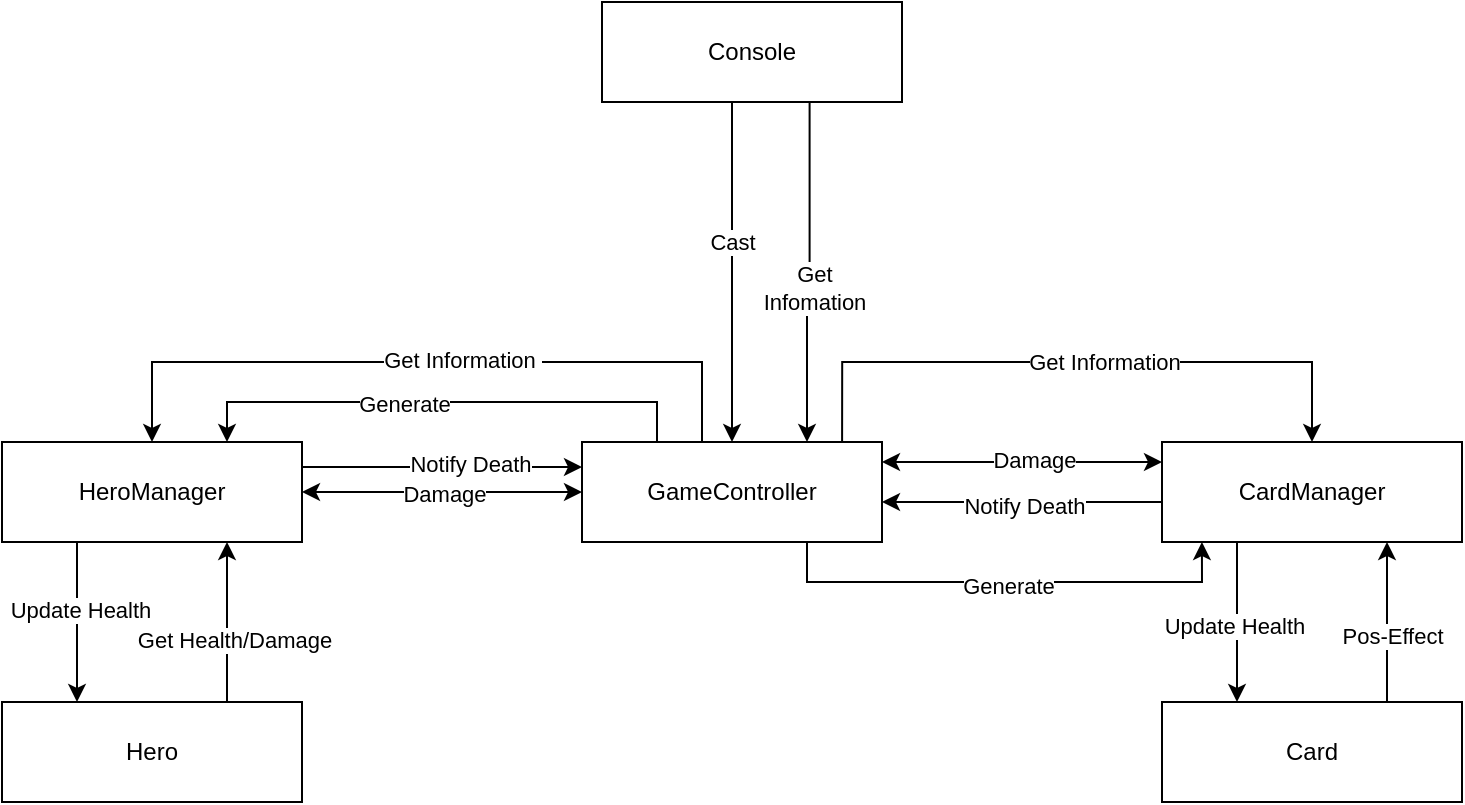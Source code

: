 <mxfile version="21.7.5" type="device" pages="5">
  <diagram name="Component Diagram" id="ywu62AC26IGwu2iTXNiO">
    <mxGraphModel dx="875" dy="492" grid="1" gridSize="10" guides="1" tooltips="1" connect="1" arrows="1" fold="1" page="1" pageScale="1" pageWidth="850" pageHeight="1100" math="0" shadow="0">
      <root>
        <mxCell id="0" />
        <mxCell id="1" parent="0" />
        <mxCell id="VR4Ue93Jd8P-YJn3SoLv-21" style="edgeStyle=orthogonalEdgeStyle;rounded=0;orthogonalLoop=1;jettySize=auto;html=1;exitX=0;exitY=0.5;exitDx=0;exitDy=0;entryX=1;entryY=0.5;entryDx=0;entryDy=0;startArrow=classic;startFill=1;" parent="1" source="VR4Ue93Jd8P-YJn3SoLv-1" target="VR4Ue93Jd8P-YJn3SoLv-19" edge="1">
          <mxGeometry relative="1" as="geometry" />
        </mxCell>
        <mxCell id="VR4Ue93Jd8P-YJn3SoLv-24" value="Damage" style="edgeLabel;html=1;align=center;verticalAlign=middle;resizable=0;points=[];" parent="VR4Ue93Jd8P-YJn3SoLv-21" vertex="1" connectable="0">
          <mxGeometry x="-0.014" y="1" relative="1" as="geometry">
            <mxPoint as="offset" />
          </mxGeometry>
        </mxCell>
        <mxCell id="VR4Ue93Jd8P-YJn3SoLv-44" style="edgeStyle=orthogonalEdgeStyle;rounded=0;orthogonalLoop=1;jettySize=auto;html=1;exitX=0.75;exitY=1;exitDx=0;exitDy=0;entryX=0.133;entryY=1;entryDx=0;entryDy=0;entryPerimeter=0;" parent="1" source="VR4Ue93Jd8P-YJn3SoLv-1" target="VR4Ue93Jd8P-YJn3SoLv-14" edge="1">
          <mxGeometry relative="1" as="geometry" />
        </mxCell>
        <mxCell id="VR4Ue93Jd8P-YJn3SoLv-45" value="Generate" style="edgeLabel;html=1;align=center;verticalAlign=middle;resizable=0;points=[];" parent="VR4Ue93Jd8P-YJn3SoLv-44" vertex="1" connectable="0">
          <mxGeometry x="0.004" y="-1" relative="1" as="geometry">
            <mxPoint x="1" y="1" as="offset" />
          </mxGeometry>
        </mxCell>
        <mxCell id="VR4Ue93Jd8P-YJn3SoLv-52" style="edgeStyle=orthogonalEdgeStyle;rounded=0;orthogonalLoop=1;jettySize=auto;html=1;exitX=0.75;exitY=0;exitDx=0;exitDy=0;entryX=0.692;entryY=0.974;entryDx=0;entryDy=0;entryPerimeter=0;startArrow=classic;startFill=1;endArrow=none;endFill=0;" parent="1" source="VR4Ue93Jd8P-YJn3SoLv-1" target="VR4Ue93Jd8P-YJn3SoLv-9" edge="1">
          <mxGeometry relative="1" as="geometry">
            <Array as="points">
              <mxPoint x="453" y="205" />
              <mxPoint x="454" y="205" />
            </Array>
          </mxGeometry>
        </mxCell>
        <mxCell id="VR4Ue93Jd8P-YJn3SoLv-53" value="Get &lt;br&gt;Infomation" style="edgeLabel;html=1;align=center;verticalAlign=middle;resizable=0;points=[];" parent="VR4Ue93Jd8P-YJn3SoLv-52" vertex="1" connectable="0">
          <mxGeometry x="-0.097" y="-2" relative="1" as="geometry">
            <mxPoint x="1" y="1" as="offset" />
          </mxGeometry>
        </mxCell>
        <object label="GameController" GameController="" id="VR4Ue93Jd8P-YJn3SoLv-1">
          <mxCell style="rounded=0;whiteSpace=wrap;html=1;" parent="1" vertex="1">
            <mxGeometry x="340" y="290" width="150" height="50" as="geometry" />
          </mxCell>
        </object>
        <mxCell id="VR4Ue93Jd8P-YJn3SoLv-27" style="edgeStyle=orthogonalEdgeStyle;rounded=0;orthogonalLoop=1;jettySize=auto;html=1;exitX=0.75;exitY=0;exitDx=0;exitDy=0;entryX=0.75;entryY=1;entryDx=0;entryDy=0;" parent="1" source="VR4Ue93Jd8P-YJn3SoLv-5" target="VR4Ue93Jd8P-YJn3SoLv-19" edge="1">
          <mxGeometry relative="1" as="geometry">
            <Array as="points">
              <mxPoint x="163" y="390" />
              <mxPoint x="163" y="390" />
            </Array>
          </mxGeometry>
        </mxCell>
        <mxCell id="VR4Ue93Jd8P-YJn3SoLv-29" value="Get Health/Damage" style="edgeLabel;html=1;align=center;verticalAlign=middle;resizable=0;points=[];" parent="VR4Ue93Jd8P-YJn3SoLv-27" vertex="1" connectable="0">
          <mxGeometry x="-0.188" y="-2" relative="1" as="geometry">
            <mxPoint x="1" y="1" as="offset" />
          </mxGeometry>
        </mxCell>
        <mxCell id="VR4Ue93Jd8P-YJn3SoLv-5" value="Hero" style="rounded=0;whiteSpace=wrap;html=1;" parent="1" vertex="1">
          <mxGeometry x="50" y="420" width="150" height="50" as="geometry" />
        </mxCell>
        <mxCell id="VR4Ue93Jd8P-YJn3SoLv-7" value="Card" style="rounded=0;whiteSpace=wrap;html=1;" parent="1" vertex="1">
          <mxGeometry x="630" y="420" width="150" height="50" as="geometry" />
        </mxCell>
        <mxCell id="VR4Ue93Jd8P-YJn3SoLv-36" style="edgeStyle=orthogonalEdgeStyle;rounded=0;orthogonalLoop=1;jettySize=auto;html=1;exitX=0.233;exitY=1;exitDx=0;exitDy=0;exitPerimeter=0;entryX=0.5;entryY=0;entryDx=0;entryDy=0;entryPerimeter=0;" parent="1" source="VR4Ue93Jd8P-YJn3SoLv-9" target="VR4Ue93Jd8P-YJn3SoLv-1" edge="1">
          <mxGeometry relative="1" as="geometry">
            <mxPoint x="540" y="80" as="sourcePoint" />
            <mxPoint x="420" y="270" as="targetPoint" />
            <Array as="points">
              <mxPoint x="415" y="120" />
            </Array>
          </mxGeometry>
        </mxCell>
        <mxCell id="VR4Ue93Jd8P-YJn3SoLv-37" value="Cast" style="edgeLabel;html=1;align=center;verticalAlign=middle;resizable=0;points=[];" parent="VR4Ue93Jd8P-YJn3SoLv-36" vertex="1" connectable="0">
          <mxGeometry x="-0.1" y="1" relative="1" as="geometry">
            <mxPoint x="-1" y="10" as="offset" />
          </mxGeometry>
        </mxCell>
        <mxCell id="VR4Ue93Jd8P-YJn3SoLv-9" value="Console" style="rounded=0;whiteSpace=wrap;html=1;" parent="1" vertex="1">
          <mxGeometry x="350" y="70" width="150" height="50" as="geometry" />
        </mxCell>
        <mxCell id="VR4Ue93Jd8P-YJn3SoLv-41" style="edgeStyle=orthogonalEdgeStyle;rounded=0;orthogonalLoop=1;jettySize=auto;html=1;exitX=0.5;exitY=0;exitDx=0;exitDy=0;entryX=0.867;entryY=0;entryDx=0;entryDy=0;entryPerimeter=0;endArrow=none;endFill=0;startArrow=classic;startFill=1;" parent="1" source="VR4Ue93Jd8P-YJn3SoLv-14" target="VR4Ue93Jd8P-YJn3SoLv-1" edge="1">
          <mxGeometry relative="1" as="geometry">
            <mxPoint x="540" y="100" as="targetPoint" />
            <Array as="points">
              <mxPoint x="705" y="250" />
              <mxPoint x="470" y="250" />
            </Array>
          </mxGeometry>
        </mxCell>
        <mxCell id="VR4Ue93Jd8P-YJn3SoLv-42" value="Get Information" style="edgeLabel;html=1;align=center;verticalAlign=middle;resizable=0;points=[];" parent="VR4Ue93Jd8P-YJn3SoLv-41" vertex="1" connectable="0">
          <mxGeometry x="0.064" y="-1" relative="1" as="geometry">
            <mxPoint x="23" y="1" as="offset" />
          </mxGeometry>
        </mxCell>
        <mxCell id="VR4Ue93Jd8P-YJn3SoLv-54" style="edgeStyle=orthogonalEdgeStyle;rounded=0;orthogonalLoop=1;jettySize=auto;html=1;exitX=0.75;exitY=1;exitDx=0;exitDy=0;entryX=0.75;entryY=0;entryDx=0;entryDy=0;startArrow=classic;startFill=1;endArrow=none;endFill=0;" parent="1" source="VR4Ue93Jd8P-YJn3SoLv-14" target="VR4Ue93Jd8P-YJn3SoLv-7" edge="1">
          <mxGeometry relative="1" as="geometry" />
        </mxCell>
        <mxCell id="VR4Ue93Jd8P-YJn3SoLv-55" value="Pos-Effect" style="edgeLabel;html=1;align=center;verticalAlign=middle;resizable=0;points=[];" parent="VR4Ue93Jd8P-YJn3SoLv-54" vertex="1" connectable="0">
          <mxGeometry x="0.175" y="2" relative="1" as="geometry">
            <mxPoint as="offset" />
          </mxGeometry>
        </mxCell>
        <mxCell id="27TxJhjZ-1Q7y5DtXlA8-1" style="edgeStyle=orthogonalEdgeStyle;rounded=0;orthogonalLoop=1;jettySize=auto;html=1;exitX=0.25;exitY=1;exitDx=0;exitDy=0;entryX=0.25;entryY=0;entryDx=0;entryDy=0;" parent="1" source="VR4Ue93Jd8P-YJn3SoLv-14" target="VR4Ue93Jd8P-YJn3SoLv-7" edge="1">
          <mxGeometry relative="1" as="geometry">
            <Array as="points">
              <mxPoint x="668" y="390" />
              <mxPoint x="668" y="390" />
            </Array>
          </mxGeometry>
        </mxCell>
        <mxCell id="27TxJhjZ-1Q7y5DtXlA8-2" value="Update Health" style="edgeLabel;html=1;align=center;verticalAlign=middle;resizable=0;points=[];" parent="27TxJhjZ-1Q7y5DtXlA8-1" vertex="1" connectable="0">
          <mxGeometry x="0.045" y="-2" relative="1" as="geometry">
            <mxPoint as="offset" />
          </mxGeometry>
        </mxCell>
        <object label="CardManager" GameController="" id="VR4Ue93Jd8P-YJn3SoLv-14">
          <mxCell style="rounded=0;whiteSpace=wrap;html=1;" parent="1" vertex="1">
            <mxGeometry x="630" y="290" width="150" height="50" as="geometry" />
          </mxCell>
        </object>
        <mxCell id="VR4Ue93Jd8P-YJn3SoLv-26" style="edgeStyle=orthogonalEdgeStyle;rounded=0;orthogonalLoop=1;jettySize=auto;html=1;exitX=0.25;exitY=1;exitDx=0;exitDy=0;entryX=0.25;entryY=0;entryDx=0;entryDy=0;" parent="1" source="VR4Ue93Jd8P-YJn3SoLv-19" target="VR4Ue93Jd8P-YJn3SoLv-5" edge="1">
          <mxGeometry relative="1" as="geometry" />
        </mxCell>
        <mxCell id="VR4Ue93Jd8P-YJn3SoLv-28" value="Update Health" style="edgeLabel;html=1;align=center;verticalAlign=middle;resizable=0;points=[];" parent="VR4Ue93Jd8P-YJn3SoLv-26" vertex="1" connectable="0">
          <mxGeometry x="-0.163" y="1" relative="1" as="geometry">
            <mxPoint as="offset" />
          </mxGeometry>
        </mxCell>
        <mxCell id="VR4Ue93Jd8P-YJn3SoLv-31" style="edgeStyle=orthogonalEdgeStyle;rounded=0;orthogonalLoop=1;jettySize=auto;html=1;exitX=1;exitY=0.25;exitDx=0;exitDy=0;entryX=0;entryY=0.25;entryDx=0;entryDy=0;" parent="1" source="VR4Ue93Jd8P-YJn3SoLv-19" target="VR4Ue93Jd8P-YJn3SoLv-1" edge="1">
          <mxGeometry relative="1" as="geometry" />
        </mxCell>
        <mxCell id="VR4Ue93Jd8P-YJn3SoLv-32" value="Notify Death" style="edgeLabel;html=1;align=center;verticalAlign=middle;resizable=0;points=[];" parent="VR4Ue93Jd8P-YJn3SoLv-31" vertex="1" connectable="0">
          <mxGeometry x="0.2" y="2" relative="1" as="geometry">
            <mxPoint as="offset" />
          </mxGeometry>
        </mxCell>
        <mxCell id="VR4Ue93Jd8P-YJn3SoLv-56" style="edgeStyle=orthogonalEdgeStyle;rounded=0;orthogonalLoop=1;jettySize=auto;html=1;exitX=0.75;exitY=0;exitDx=0;exitDy=0;entryX=0.25;entryY=0;entryDx=0;entryDy=0;startArrow=classic;startFill=1;endArrow=none;endFill=0;" parent="1" source="VR4Ue93Jd8P-YJn3SoLv-19" target="VR4Ue93Jd8P-YJn3SoLv-1" edge="1">
          <mxGeometry relative="1" as="geometry">
            <Array as="points">
              <mxPoint x="163" y="270" />
              <mxPoint x="378" y="270" />
            </Array>
          </mxGeometry>
        </mxCell>
        <mxCell id="VR4Ue93Jd8P-YJn3SoLv-57" value="Generate" style="edgeLabel;html=1;align=center;verticalAlign=middle;resizable=0;points=[];" parent="VR4Ue93Jd8P-YJn3SoLv-56" vertex="1" connectable="0">
          <mxGeometry x="-0.294" y="-1" relative="1" as="geometry">
            <mxPoint x="18" as="offset" />
          </mxGeometry>
        </mxCell>
        <mxCell id="mES5hgfGjpzAPOOnf3eO-7" style="edgeStyle=orthogonalEdgeStyle;rounded=0;orthogonalLoop=1;jettySize=auto;html=1;exitX=0.5;exitY=0;exitDx=0;exitDy=0;entryX=0.4;entryY=0;entryDx=0;entryDy=0;entryPerimeter=0;endArrow=none;endFill=0;startArrow=classic;startFill=1;" parent="1" source="VR4Ue93Jd8P-YJn3SoLv-19" target="VR4Ue93Jd8P-YJn3SoLv-1" edge="1">
          <mxGeometry relative="1" as="geometry">
            <Array as="points">
              <mxPoint x="125" y="250" />
              <mxPoint x="400" y="250" />
            </Array>
          </mxGeometry>
        </mxCell>
        <mxCell id="mES5hgfGjpzAPOOnf3eO-8" value="Get Information&amp;nbsp;" style="edgeLabel;html=1;align=center;verticalAlign=middle;resizable=0;points=[];" parent="mES5hgfGjpzAPOOnf3eO-7" vertex="1" connectable="0">
          <mxGeometry x="0.099" y="1" relative="1" as="geometry">
            <mxPoint as="offset" />
          </mxGeometry>
        </mxCell>
        <object label="HeroManager" GameController="" id="VR4Ue93Jd8P-YJn3SoLv-19">
          <mxCell style="rounded=0;whiteSpace=wrap;html=1;" parent="1" vertex="1">
            <mxGeometry x="50" y="290" width="150" height="50" as="geometry" />
          </mxCell>
        </object>
        <mxCell id="VR4Ue93Jd8P-YJn3SoLv-58" value="" style="endArrow=classic;startArrow=classic;html=1;rounded=0;entryX=0;entryY=0.2;entryDx=0;entryDy=0;entryPerimeter=0;exitX=1;exitY=0.2;exitDx=0;exitDy=0;exitPerimeter=0;" parent="1" source="VR4Ue93Jd8P-YJn3SoLv-1" target="VR4Ue93Jd8P-YJn3SoLv-14" edge="1">
          <mxGeometry width="50" height="50" relative="1" as="geometry">
            <mxPoint x="490" y="300" as="sourcePoint" />
            <mxPoint x="640" y="300" as="targetPoint" />
          </mxGeometry>
        </mxCell>
        <mxCell id="VR4Ue93Jd8P-YJn3SoLv-59" value="Damage" style="edgeLabel;html=1;align=center;verticalAlign=middle;resizable=0;points=[];" parent="VR4Ue93Jd8P-YJn3SoLv-58" vertex="1" connectable="0">
          <mxGeometry x="0.079" y="1" relative="1" as="geometry">
            <mxPoint as="offset" />
          </mxGeometry>
        </mxCell>
        <mxCell id="mES5hgfGjpzAPOOnf3eO-3" value="" style="endArrow=none;html=1;rounded=0;entryX=0;entryY=0.6;entryDx=0;entryDy=0;entryPerimeter=0;exitX=1;exitY=0.6;exitDx=0;exitDy=0;exitPerimeter=0;startArrow=classic;startFill=1;endFill=0;" parent="1" source="VR4Ue93Jd8P-YJn3SoLv-1" target="VR4Ue93Jd8P-YJn3SoLv-14" edge="1">
          <mxGeometry width="50" height="50" relative="1" as="geometry">
            <mxPoint x="400" y="360" as="sourcePoint" />
            <mxPoint x="450" y="310" as="targetPoint" />
          </mxGeometry>
        </mxCell>
        <mxCell id="mES5hgfGjpzAPOOnf3eO-5" value="Notify Death" style="edgeLabel;html=1;align=center;verticalAlign=middle;resizable=0;points=[];" parent="mES5hgfGjpzAPOOnf3eO-3" vertex="1" connectable="0">
          <mxGeometry x="0.233" y="-2" relative="1" as="geometry">
            <mxPoint x="-16" as="offset" />
          </mxGeometry>
        </mxCell>
      </root>
    </mxGraphModel>
  </diagram>
  <diagram id="04hietHzy8YJG2-ziUjK" name="Activity Diagram">
    <mxGraphModel dx="1050" dy="590" grid="1" gridSize="10" guides="1" tooltips="1" connect="1" arrows="1" fold="1" page="1" pageScale="1" pageWidth="850" pageHeight="1100" math="0" shadow="0">
      <root>
        <mxCell id="0" />
        <mxCell id="1" parent="0" />
        <mxCell id="3nUWB5uSjN7sm3lzRdu4-3" value="" style="edgeStyle=orthogonalEdgeStyle;rounded=0;orthogonalLoop=1;jettySize=auto;html=1;" parent="1" source="3nUWB5uSjN7sm3lzRdu4-1" target="3nUWB5uSjN7sm3lzRdu4-2" edge="1">
          <mxGeometry relative="1" as="geometry" />
        </mxCell>
        <mxCell id="3nUWB5uSjN7sm3lzRdu4-1" value="Start" style="ellipse;whiteSpace=wrap;html=1;" parent="1" vertex="1">
          <mxGeometry x="365" y="50" width="120" height="80" as="geometry" />
        </mxCell>
        <mxCell id="3nUWB5uSjN7sm3lzRdu4-5" value="" style="edgeStyle=orthogonalEdgeStyle;rounded=0;orthogonalLoop=1;jettySize=auto;html=1;" parent="1" source="3nUWB5uSjN7sm3lzRdu4-2" target="3nUWB5uSjN7sm3lzRdu4-4" edge="1">
          <mxGeometry relative="1" as="geometry" />
        </mxCell>
        <mxCell id="3nUWB5uSjN7sm3lzRdu4-2" value="Generate Hero/Cards" style="rounded=0;whiteSpace=wrap;html=1;" parent="1" vertex="1">
          <mxGeometry x="365" y="180" width="120" height="60" as="geometry" />
        </mxCell>
        <mxCell id="3nUWB5uSjN7sm3lzRdu4-7" value="" style="edgeStyle=orthogonalEdgeStyle;rounded=0;orthogonalLoop=1;jettySize=auto;html=1;entryX=0.5;entryY=0;entryDx=0;entryDy=0;entryPerimeter=0;" parent="1" source="3nUWB5uSjN7sm3lzRdu4-4" target="3nUWB5uSjN7sm3lzRdu4-10" edge="1">
          <mxGeometry relative="1" as="geometry">
            <mxPoint x="425" y="410" as="targetPoint" />
          </mxGeometry>
        </mxCell>
        <mxCell id="3nUWB5uSjN7sm3lzRdu4-4" value="Player action" style="rounded=0;whiteSpace=wrap;html=1;" parent="1" vertex="1">
          <mxGeometry x="365" y="290" width="120" height="60" as="geometry" />
        </mxCell>
        <mxCell id="3nUWB5uSjN7sm3lzRdu4-12" value="" style="edgeStyle=orthogonalEdgeStyle;rounded=0;orthogonalLoop=1;jettySize=auto;html=1;" parent="1" source="3nUWB5uSjN7sm3lzRdu4-10" target="3nUWB5uSjN7sm3lzRdu4-11" edge="1">
          <mxGeometry relative="1" as="geometry" />
        </mxCell>
        <mxCell id="3nUWB5uSjN7sm3lzRdu4-10" value="Handling action" style="rounded=0;whiteSpace=wrap;html=1;" parent="1" vertex="1">
          <mxGeometry x="365" y="400" width="120" height="60" as="geometry" />
        </mxCell>
        <mxCell id="3nUWB5uSjN7sm3lzRdu4-18" style="edgeStyle=orthogonalEdgeStyle;rounded=0;orthogonalLoop=1;jettySize=auto;html=1;exitX=0;exitY=0.5;exitDx=0;exitDy=0;entryX=0.5;entryY=0;entryDx=0;entryDy=0;" parent="1" source="3nUWB5uSjN7sm3lzRdu4-26" target="3nUWB5uSjN7sm3lzRdu4-4" edge="1">
          <mxGeometry relative="1" as="geometry">
            <Array as="points">
              <mxPoint x="350" y="660" />
              <mxPoint x="350" y="250" />
              <mxPoint x="425" y="250" />
            </Array>
          </mxGeometry>
        </mxCell>
        <mxCell id="3nUWB5uSjN7sm3lzRdu4-22" value="False" style="edgeLabel;html=1;align=center;verticalAlign=middle;resizable=0;points=[];" parent="3nUWB5uSjN7sm3lzRdu4-18" vertex="1" connectable="0">
          <mxGeometry x="-0.722" y="-8" relative="1" as="geometry">
            <mxPoint x="9" y="-2" as="offset" />
          </mxGeometry>
        </mxCell>
        <mxCell id="3nUWB5uSjN7sm3lzRdu4-27" value="" style="edgeStyle=orthogonalEdgeStyle;rounded=0;orthogonalLoop=1;jettySize=auto;html=1;" parent="1" source="3nUWB5uSjN7sm3lzRdu4-11" target="3nUWB5uSjN7sm3lzRdu4-26" edge="1">
          <mxGeometry relative="1" as="geometry" />
        </mxCell>
        <mxCell id="3nUWB5uSjN7sm3lzRdu4-31" value="False" style="edgeLabel;html=1;align=center;verticalAlign=middle;resizable=0;points=[];" parent="3nUWB5uSjN7sm3lzRdu4-27" vertex="1" connectable="0">
          <mxGeometry x="0.194" y="1" relative="1" as="geometry">
            <mxPoint as="offset" />
          </mxGeometry>
        </mxCell>
        <mxCell id="3nUWB5uSjN7sm3lzRdu4-29" style="edgeStyle=orthogonalEdgeStyle;rounded=0;orthogonalLoop=1;jettySize=auto;html=1;exitX=1;exitY=0.5;exitDx=0;exitDy=0;entryX=0;entryY=0.5;entryDx=0;entryDy=0;" parent="1" source="3nUWB5uSjN7sm3lzRdu4-11" target="3nUWB5uSjN7sm3lzRdu4-28" edge="1">
          <mxGeometry relative="1" as="geometry" />
        </mxCell>
        <mxCell id="3nUWB5uSjN7sm3lzRdu4-32" value="True" style="edgeLabel;html=1;align=center;verticalAlign=middle;resizable=0;points=[];" parent="3nUWB5uSjN7sm3lzRdu4-29" vertex="1" connectable="0">
          <mxGeometry x="-0.128" y="-10" relative="1" as="geometry">
            <mxPoint as="offset" />
          </mxGeometry>
        </mxCell>
        <mxCell id="3nUWB5uSjN7sm3lzRdu4-11" value="Is Hero dead" style="rhombus;whiteSpace=wrap;html=1;rounded=0;" parent="1" vertex="1">
          <mxGeometry x="385" y="500" width="80" height="80" as="geometry" />
        </mxCell>
        <mxCell id="3nUWB5uSjN7sm3lzRdu4-20" value="" style="edgeStyle=orthogonalEdgeStyle;rounded=0;orthogonalLoop=1;jettySize=auto;html=1;" parent="1" source="3nUWB5uSjN7sm3lzRdu4-14" target="3nUWB5uSjN7sm3lzRdu4-19" edge="1">
          <mxGeometry relative="1" as="geometry" />
        </mxCell>
        <mxCell id="3nUWB5uSjN7sm3lzRdu4-14" value="Handling Pos-Effect" style="whiteSpace=wrap;html=1;rounded=0;" parent="1" vertex="1">
          <mxGeometry x="205" y="580" width="120" height="60" as="geometry" />
        </mxCell>
        <mxCell id="3nUWB5uSjN7sm3lzRdu4-38" style="edgeStyle=orthogonalEdgeStyle;rounded=0;orthogonalLoop=1;jettySize=auto;html=1;exitX=0.5;exitY=0;exitDx=0;exitDy=0;entryX=0.5;entryY=1;entryDx=0;entryDy=0;" parent="1" source="3nUWB5uSjN7sm3lzRdu4-19" target="3nUWB5uSjN7sm3lzRdu4-36" edge="1">
          <mxGeometry relative="1" as="geometry" />
        </mxCell>
        <mxCell id="3nUWB5uSjN7sm3lzRdu4-19" value="Validate final round" style="whiteSpace=wrap;html=1;rounded=0;" parent="1" vertex="1">
          <mxGeometry x="205" y="480" width="120" height="60" as="geometry" />
        </mxCell>
        <mxCell id="3nUWB5uSjN7sm3lzRdu4-25" value="" style="edgeStyle=orthogonalEdgeStyle;rounded=0;orthogonalLoop=1;jettySize=auto;html=1;" parent="1" source="3nUWB5uSjN7sm3lzRdu4-23" target="3nUWB5uSjN7sm3lzRdu4-4" edge="1">
          <mxGeometry relative="1" as="geometry" />
        </mxCell>
        <mxCell id="3nUWB5uSjN7sm3lzRdu4-23" value="Transfer Player&#39;s turn" style="whiteSpace=wrap;html=1;rounded=0;" parent="1" vertex="1">
          <mxGeometry x="205" y="220" width="120" height="60" as="geometry" />
        </mxCell>
        <mxCell id="3nUWB5uSjN7sm3lzRdu4-35" style="edgeStyle=orthogonalEdgeStyle;rounded=0;orthogonalLoop=1;jettySize=auto;html=1;exitX=0.563;exitY=1;exitDx=0;exitDy=0;entryX=0.5;entryY=1;entryDx=0;entryDy=0;exitPerimeter=0;" parent="1" source="3nUWB5uSjN7sm3lzRdu4-26" target="3nUWB5uSjN7sm3lzRdu4-14" edge="1">
          <mxGeometry relative="1" as="geometry">
            <Array as="points">
              <mxPoint x="430" y="730" />
              <mxPoint x="265" y="730" />
            </Array>
          </mxGeometry>
        </mxCell>
        <mxCell id="eZtJ1kl1pm0pg-et-BnH-1" value="True" style="edgeLabel;html=1;align=center;verticalAlign=middle;resizable=0;points=[];" vertex="1" connectable="0" parent="3nUWB5uSjN7sm3lzRdu4-35">
          <mxGeometry x="-0.486" y="4" relative="1" as="geometry">
            <mxPoint as="offset" />
          </mxGeometry>
        </mxCell>
        <mxCell id="3nUWB5uSjN7sm3lzRdu4-26" value="Is player end" style="rhombus;whiteSpace=wrap;html=1;rounded=0;" parent="1" vertex="1">
          <mxGeometry x="385" y="620" width="80" height="80" as="geometry" />
        </mxCell>
        <mxCell id="3nUWB5uSjN7sm3lzRdu4-34" style="edgeStyle=orthogonalEdgeStyle;rounded=0;orthogonalLoop=1;jettySize=auto;html=1;exitX=0.5;exitY=1;exitDx=0;exitDy=0;entryX=0.5;entryY=0;entryDx=0;entryDy=0;" parent="1" source="3nUWB5uSjN7sm3lzRdu4-28" target="3nUWB5uSjN7sm3lzRdu4-33" edge="1">
          <mxGeometry relative="1" as="geometry" />
        </mxCell>
        <mxCell id="3nUWB5uSjN7sm3lzRdu4-28" value="Inform Winner" style="rounded=0;whiteSpace=wrap;html=1;" parent="1" vertex="1">
          <mxGeometry x="600" y="510" width="120" height="60" as="geometry" />
        </mxCell>
        <mxCell id="3nUWB5uSjN7sm3lzRdu4-33" value="End" style="ellipse;whiteSpace=wrap;html=1;" parent="1" vertex="1">
          <mxGeometry x="600" y="610" width="120" height="80" as="geometry" />
        </mxCell>
        <mxCell id="3nUWB5uSjN7sm3lzRdu4-39" style="edgeStyle=orthogonalEdgeStyle;rounded=0;orthogonalLoop=1;jettySize=auto;html=1;exitX=0.5;exitY=0;exitDx=0;exitDy=0;entryX=0.5;entryY=1;entryDx=0;entryDy=0;" parent="1" source="3nUWB5uSjN7sm3lzRdu4-36" target="3nUWB5uSjN7sm3lzRdu4-23" edge="1">
          <mxGeometry relative="1" as="geometry" />
        </mxCell>
        <mxCell id="3nUWB5uSjN7sm3lzRdu4-40" value="False" style="edgeLabel;html=1;align=center;verticalAlign=middle;resizable=0;points=[];" parent="3nUWB5uSjN7sm3lzRdu4-39" vertex="1" connectable="0">
          <mxGeometry x="-0.058" y="-3" relative="1" as="geometry">
            <mxPoint as="offset" />
          </mxGeometry>
        </mxCell>
        <mxCell id="3nUWB5uSjN7sm3lzRdu4-41" style="edgeStyle=orthogonalEdgeStyle;rounded=0;orthogonalLoop=1;jettySize=auto;html=1;exitX=0;exitY=0.5;exitDx=0;exitDy=0;entryX=0;entryY=0.5;entryDx=0;entryDy=0;" parent="1" source="3nUWB5uSjN7sm3lzRdu4-36" target="3nUWB5uSjN7sm3lzRdu4-28" edge="1">
          <mxGeometry relative="1" as="geometry">
            <Array as="points">
              <mxPoint x="140" y="410" />
              <mxPoint x="140" y="800" />
              <mxPoint x="570" y="800" />
              <mxPoint x="570" y="540" />
            </Array>
          </mxGeometry>
        </mxCell>
        <mxCell id="3nUWB5uSjN7sm3lzRdu4-42" value="True" style="edgeLabel;html=1;align=center;verticalAlign=middle;resizable=0;points=[];" parent="3nUWB5uSjN7sm3lzRdu4-41" vertex="1" connectable="0">
          <mxGeometry x="-0.94" y="5" relative="1" as="geometry">
            <mxPoint as="offset" />
          </mxGeometry>
        </mxCell>
        <mxCell id="3nUWB5uSjN7sm3lzRdu4-36" value="Is Hero dead" style="rhombus;whiteSpace=wrap;html=1;" parent="1" vertex="1">
          <mxGeometry x="225" y="370" width="80" height="80" as="geometry" />
        </mxCell>
      </root>
    </mxGraphModel>
  </diagram>
  <diagram id="WmzVhhM9rG_7rd1SgPQm" name="UseCase Diagram">
    <mxGraphModel dx="1050" dy="590" grid="1" gridSize="10" guides="1" tooltips="1" connect="1" arrows="1" fold="1" page="1" pageScale="1" pageWidth="850" pageHeight="1100" math="0" shadow="0">
      <root>
        <mxCell id="0" />
        <mxCell id="1" parent="0" />
        <mxCell id="scifxmg3fV4wS0rWOFae-3" value="" style="group" vertex="1" connectable="0" parent="1">
          <mxGeometry x="350" y="260" width="150" height="460" as="geometry" />
        </mxCell>
        <mxCell id="4a2pnXJ8zWqNXklxZzfW-3" value="&lt;div style=&quot;&quot;&gt;&lt;span style=&quot;background-color: initial;&quot;&gt;GameController&lt;/span&gt;&lt;/div&gt;" style="rounded=0;html=1;align=center;labelPosition=center;verticalLabelPosition=top;verticalAlign=bottom;spacingTop=0;whiteSpace=wrap;horizontal=1;container=0;" parent="scifxmg3fV4wS0rWOFae-3" vertex="1">
          <mxGeometry width="150" height="460" as="geometry" />
        </mxCell>
        <mxCell id="4a2pnXJ8zWqNXklxZzfW-6" value="" style="group" parent="scifxmg3fV4wS0rWOFae-3" vertex="1" connectable="0">
          <mxGeometry y="3.37" width="150" height="336.63" as="geometry" />
        </mxCell>
        <mxCell id="4a2pnXJ8zWqNXklxZzfW-4" value="Attack" style="ellipse;whiteSpace=wrap;html=1;" parent="4a2pnXJ8zWqNXklxZzfW-6" vertex="1">
          <mxGeometry x="31.99" y="32.85" width="86.03" height="77.15" as="geometry" />
        </mxCell>
        <mxCell id="b0JZgt0DxwR6dvOIngGs-3" value="Notified unit destroyed" style="ellipse;whiteSpace=wrap;html=1;" parent="4a2pnXJ8zWqNXklxZzfW-6" vertex="1">
          <mxGeometry x="31.99" y="189.48" width="86.03" height="77.15" as="geometry" />
        </mxCell>
        <mxCell id="scifxmg3fV4wS0rWOFae-6" value="Information" style="ellipse;whiteSpace=wrap;html=1;container=1;" vertex="1" parent="scifxmg3fV4wS0rWOFae-3">
          <mxGeometry x="32" y="339.996" width="86.03" height="76.512" as="geometry" />
        </mxCell>
        <mxCell id="8DzuQqVjG1OYZ5hkbnSP-1" value="&lt;div style=&quot;&quot;&gt;&lt;span style=&quot;background-color: initial;&quot;&gt;HeroManager&lt;/span&gt;&lt;/div&gt;" style="rounded=0;html=1;align=center;labelPosition=center;verticalLabelPosition=top;verticalAlign=bottom;spacingTop=0;whiteSpace=wrap;horizontal=1;container=1;" parent="1" vertex="1">
          <mxGeometry x="130" y="260" width="150" height="540" as="geometry" />
        </mxCell>
        <mxCell id="scifxmg3fV4wS0rWOFae-1" value="Information" style="ellipse;whiteSpace=wrap;html=1;container=1;" vertex="1" parent="8DzuQqVjG1OYZ5hkbnSP-1">
          <mxGeometry x="31.99" y="409.996" width="86.03" height="76.512" as="geometry" />
        </mxCell>
        <mxCell id="8DzuQqVjG1OYZ5hkbnSP-4" value="&lt;div style=&quot;&quot;&gt;&lt;span style=&quot;background-color: initial;&quot;&gt;CardManager&lt;/span&gt;&lt;/div&gt;" style="rounded=0;html=1;align=center;labelPosition=center;verticalLabelPosition=top;verticalAlign=bottom;spacingTop=0;whiteSpace=wrap;horizontal=1;container=1;" parent="1" vertex="1">
          <mxGeometry x="560" y="260" width="150" height="540" as="geometry" />
        </mxCell>
        <mxCell id="IkzJsxUY8owC4p-oQ2RO-7" value="Damage" style="ellipse;whiteSpace=wrap;html=1;container=1;" vertex="1" parent="8DzuQqVjG1OYZ5hkbnSP-4">
          <mxGeometry x="31.98" y="349.996" width="86.03" height="76.512" as="geometry" />
        </mxCell>
        <mxCell id="scifxmg3fV4wS0rWOFae-2" value="Information" style="ellipse;whiteSpace=wrap;html=1;container=1;" vertex="1" parent="8DzuQqVjG1OYZ5hkbnSP-4">
          <mxGeometry x="35.99" y="449.996" width="86.03" height="76.512" as="geometry" />
        </mxCell>
        <mxCell id="8DzuQqVjG1OYZ5hkbnSP-14" value="Pos effect" style="ellipse;whiteSpace=wrap;html=1;container=1;" parent="8DzuQqVjG1OYZ5hkbnSP-4" vertex="1">
          <mxGeometry x="40.0" y="240.004" width="78.01" height="74.24" as="geometry" />
        </mxCell>
        <mxCell id="voUppUDdjPVkSoAhCR73-2" value="Minion" style="shape=umlActor;verticalLabelPosition=bottom;verticalAlign=top;html=1;outlineConnect=0;" parent="1" vertex="1">
          <mxGeometry x="790" y="480" width="30" height="60" as="geometry" />
        </mxCell>
        <mxCell id="voUppUDdjPVkSoAhCR73-3" value="Shaman" style="shape=umlActor;verticalLabelPosition=bottom;verticalAlign=top;html=1;outlineConnect=0;" parent="1" vertex="1">
          <mxGeometry x="790" y="390" width="30" height="60" as="geometry" />
        </mxCell>
        <mxCell id="b0JZgt0DxwR6dvOIngGs-4" style="edgeStyle=orthogonalEdgeStyle;rounded=0;orthogonalLoop=1;jettySize=auto;html=1;entryX=0;entryY=0.5;entryDx=0;entryDy=0;" parent="1" target="b0JZgt0DxwR6dvOIngGs-3" edge="1">
          <mxGeometry relative="1" as="geometry">
            <mxPoint x="280" y="490" as="sourcePoint" />
          </mxGeometry>
        </mxCell>
        <mxCell id="IkzJsxUY8owC4p-oQ2RO-1" style="edgeStyle=orthogonalEdgeStyle;rounded=0;orthogonalLoop=1;jettySize=auto;html=1;exitX=1.008;exitY=0.075;exitDx=0;exitDy=0;exitPerimeter=0;" edge="1" parent="1" source="8DzuQqVjG1OYZ5hkbnSP-1" target="4a2pnXJ8zWqNXklxZzfW-4">
          <mxGeometry relative="1" as="geometry" />
        </mxCell>
        <mxCell id="4Ov14bxEoQNdkYHPLAq0-8" style="edgeStyle=orthogonalEdgeStyle;rounded=0;orthogonalLoop=1;jettySize=auto;html=1;entryX=0.5;entryY=0;entryDx=0;entryDy=0;exitX=0.528;exitY=1.004;exitDx=0;exitDy=0;exitPerimeter=0;" parent="1" source="8DzuQqVjG1OYZ5hkbnSP-7" target="4a2pnXJ8zWqNXklxZzfW-4" edge="1">
          <mxGeometry relative="1" as="geometry">
            <mxPoint x="425" y="170" as="sourcePoint" />
          </mxGeometry>
        </mxCell>
        <mxCell id="scifxmg3fV4wS0rWOFae-7" style="edgeStyle=orthogonalEdgeStyle;rounded=0;orthogonalLoop=1;jettySize=auto;html=1;exitX=0.25;exitY=1;exitDx=0;exitDy=0;entryX=0.5;entryY=1;entryDx=0;entryDy=0;" edge="1" parent="1" source="8DzuQqVjG1OYZ5hkbnSP-7" target="scifxmg3fV4wS0rWOFae-6">
          <mxGeometry relative="1" as="geometry">
            <Array as="points">
              <mxPoint x="70" y="167" />
              <mxPoint x="70" y="890" />
              <mxPoint x="425" y="890" />
            </Array>
          </mxGeometry>
        </mxCell>
        <mxCell id="8DzuQqVjG1OYZ5hkbnSP-7" value="&lt;div style=&quot;&quot;&gt;&lt;span style=&quot;background-color: initial;&quot;&gt;Console&lt;/span&gt;&lt;/div&gt;" style="rounded=0;html=1;align=center;labelPosition=center;verticalLabelPosition=top;verticalAlign=bottom;spacingTop=0;whiteSpace=wrap;horizontal=1;container=1;" parent="1" vertex="1">
          <mxGeometry x="120" y="30" width="580" height="137" as="geometry" />
        </mxCell>
        <mxCell id="8DzuQqVjG1OYZ5hkbnSP-9" value="Actions" style="ellipse;whiteSpace=wrap;html=1;" parent="8DzuQqVjG1OYZ5hkbnSP-7" vertex="1">
          <mxGeometry x="41.99" y="27.12" width="116.31" height="82.76" as="geometry" />
        </mxCell>
        <mxCell id="4Ov14bxEoQNdkYHPLAq0-7" value="" style="edgeStyle=orthogonalEdgeStyle;rounded=0;orthogonalLoop=1;jettySize=auto;html=1;" parent="1" source="8DzuQqVjG1OYZ5hkbnSP-10" target="8DzuQqVjG1OYZ5hkbnSP-9" edge="1">
          <mxGeometry relative="1" as="geometry" />
        </mxCell>
        <mxCell id="8DzuQqVjG1OYZ5hkbnSP-10" value="Player" style="shape=umlActor;verticalLabelPosition=bottom;verticalAlign=top;html=1;outlineConnect=0;" parent="1" vertex="1">
          <mxGeometry x="40" y="68.5" width="30" height="60" as="geometry" />
        </mxCell>
        <mxCell id="4Ov14bxEoQNdkYHPLAq0-4" style="edgeStyle=orthogonalEdgeStyle;rounded=0;orthogonalLoop=1;jettySize=auto;html=1;exitX=1;exitY=0.5;exitDx=0;exitDy=0;entryX=0;entryY=0.5;entryDx=0;entryDy=0;" parent="1" source="4a2pnXJ8zWqNXklxZzfW-3" target="8DzuQqVjG1OYZ5hkbnSP-6" edge="1">
          <mxGeometry relative="1" as="geometry">
            <Array as="points">
              <mxPoint x="550" y="330" />
              <mxPoint x="550" y="321" />
            </Array>
          </mxGeometry>
        </mxCell>
        <mxCell id="4Ov14bxEoQNdkYHPLAq0-3" style="edgeStyle=orthogonalEdgeStyle;rounded=0;orthogonalLoop=1;jettySize=auto;html=1;exitX=0;exitY=0.333;exitDx=0;exitDy=0;exitPerimeter=0;" parent="1" source="voUppUDdjPVkSoAhCR73-2" target="8DzuQqVjG1OYZ5hkbnSP-14" edge="1">
          <mxGeometry relative="1" as="geometry">
            <Array as="points">
              <mxPoint x="780" y="574" />
            </Array>
          </mxGeometry>
        </mxCell>
        <mxCell id="4Ov14bxEoQNdkYHPLAq0-5" style="edgeStyle=orthogonalEdgeStyle;rounded=0;orthogonalLoop=1;jettySize=auto;html=1;entryX=1;entryY=0.5;entryDx=0;entryDy=0;" parent="1" target="8DzuQqVjG1OYZ5hkbnSP-3" edge="1">
          <mxGeometry relative="1" as="geometry">
            <mxPoint x="350" y="400" as="sourcePoint" />
          </mxGeometry>
        </mxCell>
        <mxCell id="4Ov14bxEoQNdkYHPLAq0-9" style="edgeStyle=orthogonalEdgeStyle;rounded=0;orthogonalLoop=1;jettySize=auto;html=1;exitX=0;exitY=0.333;exitDx=0;exitDy=0;exitPerimeter=0;entryX=1;entryY=0.5;entryDx=0;entryDy=0;" parent="1" source="voUppUDdjPVkSoAhCR73-3" target="8DzuQqVjG1OYZ5hkbnSP-13" edge="1">
          <mxGeometry relative="1" as="geometry">
            <Array as="points">
              <mxPoint x="790" y="444" />
            </Array>
          </mxGeometry>
        </mxCell>
        <mxCell id="4Ov14bxEoQNdkYHPLAq0-11" style="edgeStyle=orthogonalEdgeStyle;rounded=0;orthogonalLoop=1;jettySize=auto;html=1;exitX=0;exitY=1;exitDx=0;exitDy=0;exitPerimeter=0;entryX=0.907;entryY=0.219;entryDx=0;entryDy=0;entryPerimeter=0;" parent="1" source="4Ov14bxEoQNdkYHPLAq0-10" target="8DzuQqVjG1OYZ5hkbnSP-13" edge="1">
          <mxGeometry relative="1" as="geometry">
            <mxPoint x="740" y="300" as="targetPoint" />
            <Array as="points">
              <mxPoint x="720" y="350" />
              <mxPoint x="720" y="420" />
            </Array>
          </mxGeometry>
        </mxCell>
        <mxCell id="4Ov14bxEoQNdkYHPLAq0-10" value="Spell" style="shape=umlActor;verticalLabelPosition=bottom;verticalAlign=top;html=1;outlineConnect=0;" parent="1" vertex="1">
          <mxGeometry x="790" y="290" width="30" height="60" as="geometry" />
        </mxCell>
        <mxCell id="b0JZgt0DxwR6dvOIngGs-5" style="edgeStyle=orthogonalEdgeStyle;rounded=0;orthogonalLoop=1;jettySize=auto;html=1;entryX=1;entryY=0.5;entryDx=0;entryDy=0;" parent="1" target="b0JZgt0DxwR6dvOIngGs-3" edge="1">
          <mxGeometry relative="1" as="geometry">
            <mxPoint x="560" y="491" as="sourcePoint" />
          </mxGeometry>
        </mxCell>
        <mxCell id="IkzJsxUY8owC4p-oQ2RO-2" style="edgeStyle=orthogonalEdgeStyle;rounded=0;orthogonalLoop=1;jettySize=auto;html=1;entryX=0.995;entryY=0.404;entryDx=0;entryDy=0;entryPerimeter=0;" edge="1" parent="1" target="4a2pnXJ8zWqNXklxZzfW-4">
          <mxGeometry relative="1" as="geometry">
            <mxPoint x="560" y="290" as="sourcePoint" />
            <Array as="points">
              <mxPoint x="480" y="290" />
              <mxPoint x="480" y="327" />
            </Array>
          </mxGeometry>
        </mxCell>
        <mxCell id="IkzJsxUY8owC4p-oQ2RO-8" style="edgeStyle=orthogonalEdgeStyle;rounded=0;orthogonalLoop=1;jettySize=auto;html=1;entryX=0.5;entryY=1;entryDx=0;entryDy=0;" edge="1" parent="1" target="IkzJsxUY8owC4p-oQ2RO-4">
          <mxGeometry relative="1" as="geometry">
            <mxPoint x="351" y="560" as="sourcePoint" />
            <Array as="points">
              <mxPoint x="351" y="520" />
              <mxPoint x="205" y="520" />
            </Array>
          </mxGeometry>
        </mxCell>
        <mxCell id="IkzJsxUY8owC4p-oQ2RO-9" style="edgeStyle=orthogonalEdgeStyle;rounded=0;orthogonalLoop=1;jettySize=auto;html=1;exitX=0.987;exitY=0.85;exitDx=0;exitDy=0;entryX=0;entryY=0.5;entryDx=0;entryDy=0;exitPerimeter=0;" edge="1" parent="1" source="4a2pnXJ8zWqNXklxZzfW-3" target="IkzJsxUY8owC4p-oQ2RO-7">
          <mxGeometry relative="1" as="geometry">
            <Array as="points">
              <mxPoint x="546" y="651" />
              <mxPoint x="546" y="648" />
            </Array>
          </mxGeometry>
        </mxCell>
        <mxCell id="8DzuQqVjG1OYZ5hkbnSP-2" value="" style="group" parent="1" vertex="1" connectable="0">
          <mxGeometry x="130" y="264.092" width="150.0" height="335.908" as="geometry" />
        </mxCell>
        <mxCell id="8DzuQqVjG1OYZ5hkbnSP-3" value="Reduce Health" style="ellipse;whiteSpace=wrap;html=1;container=1;" parent="8DzuQqVjG1OYZ5hkbnSP-2" vertex="1">
          <mxGeometry x="31.99" y="32.774" width="86.03" height="76.512" as="geometry" />
        </mxCell>
        <mxCell id="IkzJsxUY8owC4p-oQ2RO-4" value="Damage" style="ellipse;whiteSpace=wrap;html=1;container=1;" vertex="1" parent="1">
          <mxGeometry x="161.99" y="429.996" width="86.03" height="76.512" as="geometry" />
        </mxCell>
        <mxCell id="8DzuQqVjG1OYZ5hkbnSP-5" value="" style="group" parent="1" vertex="1" connectable="0">
          <mxGeometry x="560" y="264.044" width="150" height="439.956" as="geometry" />
        </mxCell>
        <mxCell id="8DzuQqVjG1OYZ5hkbnSP-6" value="Reduce Health" style="ellipse;whiteSpace=wrap;html=1;container=1;" parent="8DzuQqVjG1OYZ5hkbnSP-5" vertex="1">
          <mxGeometry x="31.99" y="18.45" width="78.01" height="71.55" as="geometry" />
        </mxCell>
        <mxCell id="IkzJsxUY8owC4p-oQ2RO-6" style="edgeStyle=orthogonalEdgeStyle;rounded=0;orthogonalLoop=1;jettySize=auto;html=1;exitX=0.5;exitY=1;exitDx=0;exitDy=0;" edge="1" parent="8DzuQqVjG1OYZ5hkbnSP-5" source="8DzuQqVjG1OYZ5hkbnSP-6" target="8DzuQqVjG1OYZ5hkbnSP-6">
          <mxGeometry relative="1" as="geometry" />
        </mxCell>
        <mxCell id="8DzuQqVjG1OYZ5hkbnSP-13" value="Runtime effect" style="ellipse;whiteSpace=wrap;html=1;container=1;" parent="1" vertex="1">
          <mxGeometry x="595.99" y="400" width="78.01" height="70.5" as="geometry" />
        </mxCell>
        <mxCell id="scifxmg3fV4wS0rWOFae-4" style="edgeStyle=orthogonalEdgeStyle;rounded=0;orthogonalLoop=1;jettySize=auto;html=1;exitX=0;exitY=0.75;exitDx=0;exitDy=0;entryX=1;entryY=0.5;entryDx=0;entryDy=0;" edge="1" parent="1" source="4a2pnXJ8zWqNXklxZzfW-3" target="scifxmg3fV4wS0rWOFae-1">
          <mxGeometry relative="1" as="geometry" />
        </mxCell>
        <mxCell id="scifxmg3fV4wS0rWOFae-5" style="edgeStyle=orthogonalEdgeStyle;rounded=0;orthogonalLoop=1;jettySize=auto;html=1;exitX=0.75;exitY=1;exitDx=0;exitDy=0;entryX=0;entryY=0.5;entryDx=0;entryDy=0;" edge="1" parent="1" source="4a2pnXJ8zWqNXklxZzfW-3" target="scifxmg3fV4wS0rWOFae-2">
          <mxGeometry relative="1" as="geometry" />
        </mxCell>
      </root>
    </mxGraphModel>
  </diagram>
  <diagram id="SbyPwtx-WReLFrhbqLY8" name="Class Diagram">
    <mxGraphModel dx="1235" dy="694" grid="1" gridSize="10" guides="1" tooltips="1" connect="1" arrows="1" fold="1" page="1" pageScale="1" pageWidth="850" pageHeight="1100" math="0" shadow="0">
      <root>
        <mxCell id="0" />
        <mxCell id="1" parent="0" />
        <mxCell id="f-odUFlhqp_XrpULzh_p-5" value="Hero" style="swimlane;fontStyle=1;align=center;verticalAlign=top;childLayout=stackLayout;horizontal=1;startSize=26;horizontalStack=0;resizeParent=1;resizeParentMax=0;resizeLast=0;collapsible=1;marginBottom=0;whiteSpace=wrap;html=1;" vertex="1" parent="1">
          <mxGeometry x="295" y="800" width="200" height="180" as="geometry" />
        </mxCell>
        <mxCell id="f-odUFlhqp_XrpULzh_p-6" value="- Name : string&lt;br&gt;- Health : Uint&lt;br&gt;- Damage : Uint&lt;br&gt;#Hero(string,Uint,Uint)" style="text;strokeColor=none;fillColor=none;align=left;verticalAlign=top;spacingLeft=4;spacingRight=4;overflow=hidden;rotatable=0;points=[[0,0.5],[1,0.5]];portConstraint=eastwest;whiteSpace=wrap;html=1;" vertex="1" parent="f-odUFlhqp_XrpULzh_p-5">
          <mxGeometry y="26" width="200" height="64" as="geometry" />
        </mxCell>
        <mxCell id="f-odUFlhqp_XrpULzh_p-7" value="" style="line;strokeWidth=1;fillColor=none;align=left;verticalAlign=middle;spacingTop=-1;spacingLeft=3;spacingRight=3;rotatable=0;labelPosition=right;points=[];portConstraint=eastwest;strokeColor=inherit;" vertex="1" parent="f-odUFlhqp_XrpULzh_p-5">
          <mxGeometry y="90" width="200" height="8" as="geometry" />
        </mxCell>
        <mxCell id="f-odUFlhqp_XrpULzh_p-8" value="+ getName(void) : string&lt;br&gt;+ getHealth(void): Uint&lt;br&gt;+ getDamage(void): Uint&lt;br&gt;+ updateHealth(Uint): void&lt;br&gt;+ NotifyDestroyed(void): callback" style="text;strokeColor=none;fillColor=none;align=left;verticalAlign=top;spacingLeft=4;spacingRight=4;overflow=hidden;rotatable=0;points=[[0,0.5],[1,0.5]];portConstraint=eastwest;whiteSpace=wrap;html=1;" vertex="1" parent="f-odUFlhqp_XrpULzh_p-5">
          <mxGeometry y="98" width="200" height="82" as="geometry" />
        </mxCell>
        <mxCell id="BUwMmXZxWtJHaBZ6WO7L-5" value="HeroManager" style="swimlane;fontStyle=1;align=center;verticalAlign=top;childLayout=stackLayout;horizontal=1;startSize=26;horizontalStack=0;resizeParent=1;resizeParentMax=0;resizeLast=0;collapsible=1;marginBottom=0;whiteSpace=wrap;html=1;" vertex="1" parent="1">
          <mxGeometry x="300" y="440" width="190" height="150" as="geometry" />
        </mxCell>
        <mxCell id="BUwMmXZxWtJHaBZ6WO7L-6" value="- heroList : pair&amp;lt;ID,Hero*&amp;gt;" style="text;strokeColor=none;fillColor=none;align=left;verticalAlign=top;spacingLeft=4;spacingRight=4;overflow=hidden;rotatable=0;points=[[0,0.5],[1,0.5]];portConstraint=eastwest;whiteSpace=wrap;html=1;" vertex="1" parent="BUwMmXZxWtJHaBZ6WO7L-5">
          <mxGeometry y="26" width="190" height="24" as="geometry" />
        </mxCell>
        <mxCell id="BUwMmXZxWtJHaBZ6WO7L-7" value="" style="line;strokeWidth=1;fillColor=none;align=left;verticalAlign=middle;spacingTop=-1;spacingLeft=3;spacingRight=3;rotatable=0;labelPosition=right;points=[];portConstraint=eastwest;strokeColor=inherit;container=0;" vertex="1" parent="BUwMmXZxWtJHaBZ6WO7L-5">
          <mxGeometry y="50" width="190" height="30" as="geometry" />
        </mxCell>
        <mxCell id="tGxNytAKRLqGdrVatTJQ-22" value="&lt;span style=&quot;&quot;&gt;+ notify(message): callback&lt;/span&gt;&lt;br style=&quot;border-color: var(--border-color);&quot;&gt;&lt;span style=&quot;&quot;&gt;+ onAttacked(ID): void&lt;/span&gt;&lt;br style=&quot;border-color: var(--border-color);&quot;&gt;&lt;span style=&quot;&quot;&gt;+ getInformation(ID): object&lt;/span&gt;&lt;br style=&quot;border-color: var(--border-color);&quot;&gt;&lt;span style=&quot;&quot;&gt;+ attack(ID): void&lt;/span&gt;" style="text;html=1;align=left;verticalAlign=middle;resizable=0;points=[];autosize=1;strokeColor=none;fillColor=none;container=0;" vertex="1" parent="BUwMmXZxWtJHaBZ6WO7L-5">
          <mxGeometry y="80" width="190" height="70" as="geometry" />
        </mxCell>
        <mxCell id="GdHzkvlCgdv-K73xkm5M-1" style="edgeStyle=orthogonalEdgeStyle;rounded=0;orthogonalLoop=1;jettySize=auto;html=1;exitX=0.5;exitY=1;exitDx=0;exitDy=0;entryX=0.5;entryY=0;entryDx=0;entryDy=0;endArrow=none;endFill=0;strokeWidth=2;startArrow=diamondThin;startFill=0;" edge="1" parent="1" source="BUwMmXZxWtJHaBZ6WO7L-5" target="f-odUFlhqp_XrpULzh_p-5">
          <mxGeometry relative="1" as="geometry">
            <mxPoint x="398.8" y="628.77" as="sourcePoint" />
          </mxGeometry>
        </mxCell>
        <mxCell id="wNZO5fBhE8Yh1vB9RnAV-1" value="UnitManager" style="swimlane;fontStyle=1;align=center;verticalAlign=top;childLayout=stackLayout;horizontal=1;startSize=26;horizontalStack=0;resizeParent=1;resizeParentMax=0;resizeLast=0;collapsible=1;marginBottom=0;whiteSpace=wrap;html=1;" vertex="1" parent="1">
          <mxGeometry x="280" y="100" width="230" height="242" as="geometry" />
        </mxCell>
        <mxCell id="tGxNytAKRLqGdrVatTJQ-20" value="- idContainer: IDContainer" style="text;html=1;align=left;verticalAlign=middle;resizable=0;points=[];autosize=1;strokeColor=none;fillColor=none;" vertex="1" parent="wNZO5fBhE8Yh1vB9RnAV-1">
          <mxGeometry y="26" width="230" height="30" as="geometry" />
        </mxCell>
        <mxCell id="wNZO5fBhE8Yh1vB9RnAV-3" value="" style="line;strokeWidth=1;fillColor=none;align=left;verticalAlign=middle;spacingTop=-1;spacingLeft=3;spacingRight=3;rotatable=0;labelPosition=right;points=[];portConstraint=eastwest;strokeColor=inherit;" vertex="1" parent="wNZO5fBhE8Yh1vB9RnAV-1">
          <mxGeometry y="56" width="230" height="39" as="geometry" />
        </mxCell>
        <mxCell id="wNZO5fBhE8Yh1vB9RnAV-4" value="+ generate(void) : ID&lt;br&gt;+ notify(message): virtual callback&lt;br&gt;+ onAttacked(ID): virtual void&lt;br&gt;+ getInformation(ID): virtual UnitInfoType&lt;br&gt;+ attack(ID): virtual void&lt;br&gt;- allocateId(void): void&lt;br&gt;- usedId(ID): void&lt;br&gt;- freeId(ID): void" style="text;strokeColor=none;fillColor=none;align=left;verticalAlign=top;spacingLeft=4;spacingRight=4;overflow=hidden;rotatable=0;points=[[0,0.5],[1,0.5]];portConstraint=eastwest;whiteSpace=wrap;html=1;" vertex="1" parent="wNZO5fBhE8Yh1vB9RnAV-1">
          <mxGeometry y="95" width="230" height="147" as="geometry" />
        </mxCell>
        <mxCell id="qA6Lf-EcMtoWxblAaBND-1" style="edgeStyle=orthogonalEdgeStyle;rounded=0;orthogonalLoop=1;jettySize=auto;html=1;entryX=0.5;entryY=0;entryDx=0;entryDy=0;endArrow=none;endFill=0;startArrow=block;startFill=0;" edge="1" parent="1" target="BUwMmXZxWtJHaBZ6WO7L-5">
          <mxGeometry relative="1" as="geometry">
            <mxPoint x="400" y="340" as="sourcePoint" />
          </mxGeometry>
        </mxCell>
        <mxCell id="tGxNytAKRLqGdrVatTJQ-1" value="Slark" style="swimlane;fontStyle=1;align=center;verticalAlign=top;childLayout=stackLayout;horizontal=1;startSize=26;horizontalStack=0;resizeParent=1;resizeParentMax=0;resizeLast=0;collapsible=1;marginBottom=0;whiteSpace=wrap;html=1;" vertex="1" parent="1">
          <mxGeometry x="80" y="1020" width="200" height="34" as="geometry" />
        </mxCell>
        <mxCell id="tGxNytAKRLqGdrVatTJQ-3" value="" style="line;strokeWidth=1;fillColor=none;align=left;verticalAlign=middle;spacingTop=-1;spacingLeft=3;spacingRight=3;rotatable=0;labelPosition=right;points=[];portConstraint=eastwest;strokeColor=inherit;" vertex="1" parent="tGxNytAKRLqGdrVatTJQ-1">
          <mxGeometry y="26" width="200" height="8" as="geometry" />
        </mxCell>
        <mxCell id="tGxNytAKRLqGdrVatTJQ-5" value="Butcher" style="swimlane;fontStyle=1;align=center;verticalAlign=top;childLayout=stackLayout;horizontal=1;startSize=26;horizontalStack=0;resizeParent=1;resizeParentMax=0;resizeLast=0;collapsible=1;marginBottom=0;whiteSpace=wrap;html=1;" vertex="1" parent="1">
          <mxGeometry x="510" y="1020" width="200" height="34" as="geometry" />
        </mxCell>
        <mxCell id="tGxNytAKRLqGdrVatTJQ-7" value="" style="line;strokeWidth=1;fillColor=none;align=left;verticalAlign=middle;spacingTop=-1;spacingLeft=3;spacingRight=3;rotatable=0;labelPosition=right;points=[];portConstraint=eastwest;strokeColor=inherit;" vertex="1" parent="tGxNytAKRLqGdrVatTJQ-5">
          <mxGeometry y="26" width="200" height="8" as="geometry" />
        </mxCell>
        <mxCell id="tGxNytAKRLqGdrVatTJQ-8" style="edgeStyle=orthogonalEdgeStyle;rounded=0;orthogonalLoop=1;jettySize=auto;html=1;exitX=0;exitY=0.5;exitDx=0;exitDy=0;entryX=0.5;entryY=0;entryDx=0;entryDy=0;startArrow=block;startFill=0;endArrow=none;endFill=0;" edge="1" parent="1" source="f-odUFlhqp_XrpULzh_p-8" target="tGxNytAKRLqGdrVatTJQ-1">
          <mxGeometry relative="1" as="geometry" />
        </mxCell>
        <mxCell id="tGxNytAKRLqGdrVatTJQ-9" style="edgeStyle=orthogonalEdgeStyle;rounded=0;orthogonalLoop=1;jettySize=auto;html=1;exitX=1;exitY=0.5;exitDx=0;exitDy=0;entryX=0.5;entryY=0;entryDx=0;entryDy=0;startArrow=block;startFill=0;endArrow=none;endFill=0;" edge="1" parent="1" source="f-odUFlhqp_XrpULzh_p-8" target="tGxNytAKRLqGdrVatTJQ-5">
          <mxGeometry relative="1" as="geometry" />
        </mxCell>
        <mxCell id="tGxNytAKRLqGdrVatTJQ-26" value="&lt;p style=&quot;margin:0px;margin-top:6px;text-align:center;&quot;&gt;&lt;b&gt;UnitInfoType&lt;/b&gt;&lt;/p&gt;&lt;hr&gt;&lt;p style=&quot;margin:0px;margin-left:8px;&quot;&gt;+ name: string&lt;br&gt;+ health: uint16&lt;/p&gt;&lt;p style=&quot;margin:0px;margin-left:8px;&quot;&gt;+ damage: uint16&lt;/p&gt;&lt;p style=&quot;margin:0px;margin-left:8px;&quot;&gt;+ type: uint8&lt;/p&gt;" style="align=left;overflow=fill;html=1;dropTarget=0;whiteSpace=wrap;" vertex="1" parent="1">
          <mxGeometry x="20" y="433" width="180" height="90" as="geometry" />
        </mxCell>
        <mxCell id="tGxNytAKRLqGdrVatTJQ-27" value="" style="shape=component;jettyWidth=8;jettyHeight=4;" vertex="1" parent="tGxNytAKRLqGdrVatTJQ-26">
          <mxGeometry x="1" width="20" height="20" relative="1" as="geometry">
            <mxPoint x="-24" y="4" as="offset" />
          </mxGeometry>
        </mxCell>
        <mxCell id="tGxNytAKRLqGdrVatTJQ-28" style="edgeStyle=orthogonalEdgeStyle;rounded=0;orthogonalLoop=1;jettySize=auto;html=1;exitX=0;exitY=0.5;exitDx=0;exitDy=0;entryX=1;entryY=0.5;entryDx=0;entryDy=0;endArrow=none;endFill=0;startArrow=diamondThin;startFill=1;" edge="1" parent="1" source="BUwMmXZxWtJHaBZ6WO7L-6" target="tGxNytAKRLqGdrVatTJQ-26">
          <mxGeometry relative="1" as="geometry" />
        </mxCell>
      </root>
    </mxGraphModel>
  </diagram>
  <diagram id="zsRLl_t7cRM2so4t1KQz" name="Class Diagram">
    <mxGraphModel dx="1050" dy="590" grid="1" gridSize="10" guides="1" tooltips="1" connect="1" arrows="1" fold="1" page="1" pageScale="1" pageWidth="850" pageHeight="1100" math="0" shadow="0">
      <root>
        <mxCell id="0" />
        <mxCell id="1" parent="0" />
        <mxCell id="Z4OemJq_XnS6srhZ7R9f-1" value="Card" style="swimlane;fontStyle=1;align=center;verticalAlign=top;childLayout=stackLayout;horizontal=1;startSize=26;horizontalStack=0;resizeParent=1;resizeParentMax=0;resizeLast=0;collapsible=1;marginBottom=0;whiteSpace=wrap;html=1;" vertex="1" parent="1">
          <mxGeometry x="295" y="800" width="200" height="180" as="geometry" />
        </mxCell>
        <mxCell id="Z4OemJq_XnS6srhZ7R9f-2" value="- Name : string&lt;br&gt;- Health : Uint&lt;br&gt;- Damage : Uint" style="text;strokeColor=none;fillColor=none;align=left;verticalAlign=top;spacingLeft=4;spacingRight=4;overflow=hidden;rotatable=0;points=[[0,0.5],[1,0.5]];portConstraint=eastwest;whiteSpace=wrap;html=1;" vertex="1" parent="Z4OemJq_XnS6srhZ7R9f-1">
          <mxGeometry y="26" width="200" height="64" as="geometry" />
        </mxCell>
        <mxCell id="Z4OemJq_XnS6srhZ7R9f-3" value="" style="line;strokeWidth=1;fillColor=none;align=left;verticalAlign=middle;spacingTop=-1;spacingLeft=3;spacingRight=3;rotatable=0;labelPosition=right;points=[];portConstraint=eastwest;strokeColor=inherit;" vertex="1" parent="Z4OemJq_XnS6srhZ7R9f-1">
          <mxGeometry y="90" width="200" height="8" as="geometry" />
        </mxCell>
        <mxCell id="Z4OemJq_XnS6srhZ7R9f-4" value="+ getName(void) : string&lt;br&gt;+ getHealth(void): Uint&lt;br&gt;+ getDamage(void): Uint&lt;br&gt;+ updateHealth(Uint): void&lt;br&gt;+ NotifyDestroyed(void): callback" style="text;strokeColor=none;fillColor=none;align=left;verticalAlign=top;spacingLeft=4;spacingRight=4;overflow=hidden;rotatable=0;points=[[0,0.5],[1,0.5]];portConstraint=eastwest;whiteSpace=wrap;html=1;" vertex="1" parent="Z4OemJq_XnS6srhZ7R9f-1">
          <mxGeometry y="98" width="200" height="82" as="geometry" />
        </mxCell>
        <mxCell id="Z4OemJq_XnS6srhZ7R9f-5" value="CardManager" style="swimlane;fontStyle=1;align=center;verticalAlign=top;childLayout=stackLayout;horizontal=1;startSize=26;horizontalStack=0;resizeParent=1;resizeParentMax=0;resizeLast=0;collapsible=1;marginBottom=0;whiteSpace=wrap;html=1;" vertex="1" parent="1">
          <mxGeometry x="300" y="440" width="190" height="150" as="geometry" />
        </mxCell>
        <mxCell id="Z4OemJq_XnS6srhZ7R9f-6" value="- cardList : pair&amp;lt;ID,Card*&amp;gt;" style="text;strokeColor=none;fillColor=none;align=left;verticalAlign=top;spacingLeft=4;spacingRight=4;overflow=hidden;rotatable=0;points=[[0,0.5],[1,0.5]];portConstraint=eastwest;whiteSpace=wrap;html=1;" vertex="1" parent="Z4OemJq_XnS6srhZ7R9f-5">
          <mxGeometry y="26" width="190" height="24" as="geometry" />
        </mxCell>
        <mxCell id="Z4OemJq_XnS6srhZ7R9f-7" value="" style="line;strokeWidth=1;fillColor=none;align=left;verticalAlign=middle;spacingTop=-1;spacingLeft=3;spacingRight=3;rotatable=0;labelPosition=right;points=[];portConstraint=eastwest;strokeColor=inherit;container=0;" vertex="1" parent="Z4OemJq_XnS6srhZ7R9f-5">
          <mxGeometry y="50" width="190" height="30" as="geometry" />
        </mxCell>
        <mxCell id="Z4OemJq_XnS6srhZ7R9f-8" value="&lt;span style=&quot;&quot;&gt;+ notify(message): callback&lt;/span&gt;&lt;br style=&quot;border-color: var(--border-color);&quot;&gt;&lt;span style=&quot;&quot;&gt;+ onAttacked(ID): void&lt;/span&gt;&lt;br style=&quot;border-color: var(--border-color);&quot;&gt;&lt;span style=&quot;&quot;&gt;+ getInformation(ID): object&lt;/span&gt;&lt;br style=&quot;border-color: var(--border-color);&quot;&gt;&lt;span style=&quot;&quot;&gt;+ attack(ID): void&lt;/span&gt;" style="text;html=1;align=left;verticalAlign=middle;resizable=0;points=[];autosize=1;strokeColor=none;fillColor=none;container=0;" vertex="1" parent="Z4OemJq_XnS6srhZ7R9f-5">
          <mxGeometry y="80" width="190" height="70" as="geometry" />
        </mxCell>
        <mxCell id="Z4OemJq_XnS6srhZ7R9f-9" style="edgeStyle=orthogonalEdgeStyle;rounded=0;orthogonalLoop=1;jettySize=auto;html=1;exitX=0.5;exitY=1;exitDx=0;exitDy=0;entryX=0.5;entryY=0;entryDx=0;entryDy=0;endArrow=none;endFill=0;strokeWidth=2;startArrow=diamondThin;startFill=0;" edge="1" parent="1" source="Z4OemJq_XnS6srhZ7R9f-5" target="Z4OemJq_XnS6srhZ7R9f-1">
          <mxGeometry relative="1" as="geometry">
            <mxPoint x="398.8" y="628.77" as="sourcePoint" />
          </mxGeometry>
        </mxCell>
        <mxCell id="Z4OemJq_XnS6srhZ7R9f-10" value="UnitManager" style="swimlane;fontStyle=1;align=center;verticalAlign=top;childLayout=stackLayout;horizontal=1;startSize=26;horizontalStack=0;resizeParent=1;resizeParentMax=0;resizeLast=0;collapsible=1;marginBottom=0;whiteSpace=wrap;html=1;" vertex="1" parent="1">
          <mxGeometry x="280" y="100" width="230" height="242" as="geometry" />
        </mxCell>
        <mxCell id="Z4OemJq_XnS6srhZ7R9f-11" value="- idContainer: IDContainer" style="text;html=1;align=left;verticalAlign=middle;resizable=0;points=[];autosize=1;strokeColor=none;fillColor=none;" vertex="1" parent="Z4OemJq_XnS6srhZ7R9f-10">
          <mxGeometry y="26" width="230" height="30" as="geometry" />
        </mxCell>
        <mxCell id="Z4OemJq_XnS6srhZ7R9f-12" value="" style="line;strokeWidth=1;fillColor=none;align=left;verticalAlign=middle;spacingTop=-1;spacingLeft=3;spacingRight=3;rotatable=0;labelPosition=right;points=[];portConstraint=eastwest;strokeColor=inherit;" vertex="1" parent="Z4OemJq_XnS6srhZ7R9f-10">
          <mxGeometry y="56" width="230" height="39" as="geometry" />
        </mxCell>
        <mxCell id="Z4OemJq_XnS6srhZ7R9f-13" value="+ generate(void) : ID&lt;br&gt;+ notify(message): virtual callback&lt;br&gt;+ onAttacked(ID): virtual void&lt;br&gt;+ getInformation(ID): virtual UnitInfoType&lt;br&gt;+ attack(ID): virtual void&lt;br&gt;- allocateId(void): void&lt;br&gt;- usedId(ID): void&lt;br&gt;- freeId(ID): void" style="text;strokeColor=none;fillColor=none;align=left;verticalAlign=top;spacingLeft=4;spacingRight=4;overflow=hidden;rotatable=0;points=[[0,0.5],[1,0.5]];portConstraint=eastwest;whiteSpace=wrap;html=1;" vertex="1" parent="Z4OemJq_XnS6srhZ7R9f-10">
          <mxGeometry y="95" width="230" height="147" as="geometry" />
        </mxCell>
        <mxCell id="Z4OemJq_XnS6srhZ7R9f-14" style="edgeStyle=orthogonalEdgeStyle;rounded=0;orthogonalLoop=1;jettySize=auto;html=1;entryX=0.5;entryY=0;entryDx=0;entryDy=0;endArrow=none;endFill=0;startArrow=block;startFill=0;" edge="1" parent="1" target="Z4OemJq_XnS6srhZ7R9f-5">
          <mxGeometry relative="1" as="geometry">
            <mxPoint x="400" y="340" as="sourcePoint" />
          </mxGeometry>
        </mxCell>
        <mxCell id="Z4OemJq_XnS6srhZ7R9f-15" value="Slark" style="swimlane;fontStyle=1;align=center;verticalAlign=top;childLayout=stackLayout;horizontal=1;startSize=26;horizontalStack=0;resizeParent=1;resizeParentMax=0;resizeLast=0;collapsible=1;marginBottom=0;whiteSpace=wrap;html=1;" vertex="1" parent="1">
          <mxGeometry x="80" y="1020" width="200" height="34" as="geometry" />
        </mxCell>
        <mxCell id="Z4OemJq_XnS6srhZ7R9f-16" value="" style="line;strokeWidth=1;fillColor=none;align=left;verticalAlign=middle;spacingTop=-1;spacingLeft=3;spacingRight=3;rotatable=0;labelPosition=right;points=[];portConstraint=eastwest;strokeColor=inherit;" vertex="1" parent="Z4OemJq_XnS6srhZ7R9f-15">
          <mxGeometry y="26" width="200" height="8" as="geometry" />
        </mxCell>
        <mxCell id="Z4OemJq_XnS6srhZ7R9f-17" value="Butcher" style="swimlane;fontStyle=1;align=center;verticalAlign=top;childLayout=stackLayout;horizontal=1;startSize=26;horizontalStack=0;resizeParent=1;resizeParentMax=0;resizeLast=0;collapsible=1;marginBottom=0;whiteSpace=wrap;html=1;" vertex="1" parent="1">
          <mxGeometry x="510" y="1020" width="200" height="34" as="geometry" />
        </mxCell>
        <mxCell id="Z4OemJq_XnS6srhZ7R9f-18" value="" style="line;strokeWidth=1;fillColor=none;align=left;verticalAlign=middle;spacingTop=-1;spacingLeft=3;spacingRight=3;rotatable=0;labelPosition=right;points=[];portConstraint=eastwest;strokeColor=inherit;" vertex="1" parent="Z4OemJq_XnS6srhZ7R9f-17">
          <mxGeometry y="26" width="200" height="8" as="geometry" />
        </mxCell>
        <mxCell id="Z4OemJq_XnS6srhZ7R9f-19" style="edgeStyle=orthogonalEdgeStyle;rounded=0;orthogonalLoop=1;jettySize=auto;html=1;exitX=0;exitY=0.5;exitDx=0;exitDy=0;entryX=0.5;entryY=0;entryDx=0;entryDy=0;startArrow=block;startFill=0;endArrow=none;endFill=0;" edge="1" parent="1" source="Z4OemJq_XnS6srhZ7R9f-4" target="Z4OemJq_XnS6srhZ7R9f-15">
          <mxGeometry relative="1" as="geometry" />
        </mxCell>
        <mxCell id="Z4OemJq_XnS6srhZ7R9f-20" style="edgeStyle=orthogonalEdgeStyle;rounded=0;orthogonalLoop=1;jettySize=auto;html=1;exitX=1;exitY=0.5;exitDx=0;exitDy=0;entryX=0.5;entryY=0;entryDx=0;entryDy=0;startArrow=block;startFill=0;endArrow=none;endFill=0;" edge="1" parent="1" source="Z4OemJq_XnS6srhZ7R9f-4" target="Z4OemJq_XnS6srhZ7R9f-17">
          <mxGeometry relative="1" as="geometry" />
        </mxCell>
        <mxCell id="Z4OemJq_XnS6srhZ7R9f-21" value="&lt;p style=&quot;margin:0px;margin-top:6px;text-align:center;&quot;&gt;&lt;b&gt;UnitInfoType&lt;/b&gt;&lt;/p&gt;&lt;hr&gt;&lt;p style=&quot;margin:0px;margin-left:8px;&quot;&gt;+ name: string&lt;br&gt;+ health: uint16&lt;/p&gt;&lt;p style=&quot;margin:0px;margin-left:8px;&quot;&gt;+ damage: uint16&lt;/p&gt;&lt;p style=&quot;margin:0px;margin-left:8px;&quot;&gt;+ type: uint8&lt;/p&gt;" style="align=left;overflow=fill;html=1;dropTarget=0;whiteSpace=wrap;" vertex="1" parent="1">
          <mxGeometry x="20" y="433" width="180" height="90" as="geometry" />
        </mxCell>
        <mxCell id="Z4OemJq_XnS6srhZ7R9f-22" value="" style="shape=component;jettyWidth=8;jettyHeight=4;" vertex="1" parent="Z4OemJq_XnS6srhZ7R9f-21">
          <mxGeometry x="1" width="20" height="20" relative="1" as="geometry">
            <mxPoint x="-24" y="4" as="offset" />
          </mxGeometry>
        </mxCell>
        <mxCell id="Z4OemJq_XnS6srhZ7R9f-23" style="edgeStyle=orthogonalEdgeStyle;rounded=0;orthogonalLoop=1;jettySize=auto;html=1;exitX=0;exitY=0.5;exitDx=0;exitDy=0;entryX=1;entryY=0.5;entryDx=0;entryDy=0;endArrow=none;endFill=0;startArrow=diamondThin;startFill=1;" edge="1" parent="1" source="Z4OemJq_XnS6srhZ7R9f-6" target="Z4OemJq_XnS6srhZ7R9f-21">
          <mxGeometry relative="1" as="geometry" />
        </mxCell>
      </root>
    </mxGraphModel>
  </diagram>
</mxfile>
